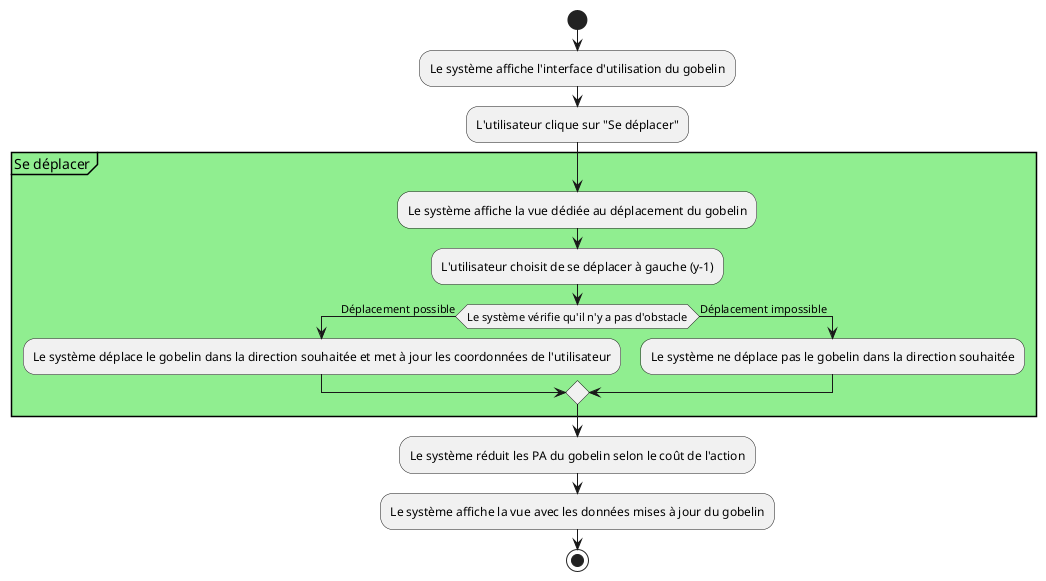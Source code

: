@startuml action_se_deplacer

start

:Le système affiche l'interface d'utilisation du gobelin;

:L'utilisateur clique sur "Se déplacer";

    partition #lightGreen "Se déplacer" {
        :Le système affiche la vue dédiée au déplacement du gobelin;
        :L'utilisateur choisit de se déplacer à gauche (y-1);
        
        if (Le système vérifie qu'il n'y a pas d'obstacle) then (Déplacement possible)
            :Le système déplace le gobelin dans la direction souhaitée et met à jour les coordonnées de l'utilisateur;
        else (Déplacement impossible)
            :Le système ne déplace pas le gobelin dans la direction souhaitée;
        endif
    }

:Le système réduit les PA du gobelin selon le coût de l'action;
:Le système affiche la vue avec les données mises à jour du gobelin;
stop

@enduml
